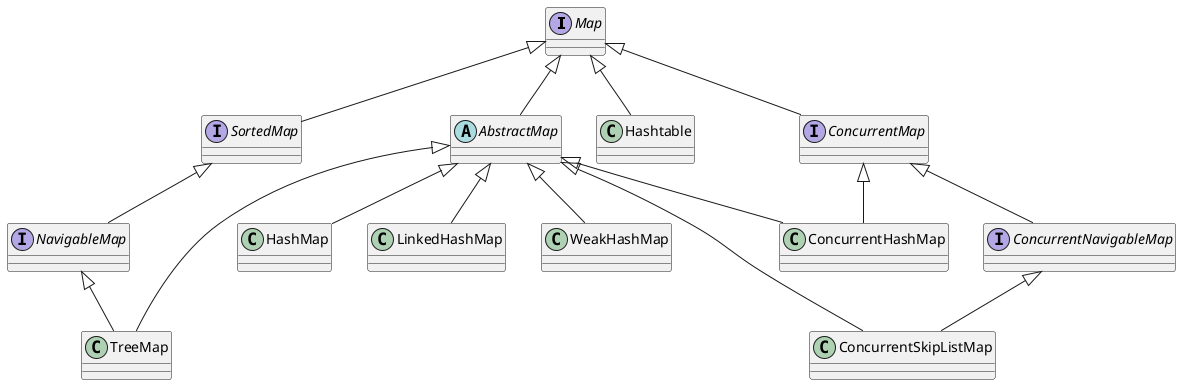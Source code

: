 @startuml

interface Map
abstract AbstractMap
class HashMap
interface ConcurrentMap
class LinkedHashMap
class WeakHashMap
class Hashtable
interface SortedMap
interface NavigableMap
class TreeMap
interface ConcurrentNavigableMap
class ConcurrentSkipListMap
class ConcurrentHashMap

Map <|-- AbstractMap
Map <|-- ConcurrentMap
Map <|-- SortedMap
Map <|-- Hashtable

AbstractMap <|-- HashMap
SortedMap <|-- NavigableMap

NavigableMap <|-- TreeMap
AbstractMap <|-- TreeMap

ConcurrentMap <|-- ConcurrentNavigableMap

AbstractMap <|-- ConcurrentSkipListMap
ConcurrentNavigableMap <|-- ConcurrentSkipListMap

AbstractMap <|-- WeakHashMap

AbstractMap <|-- LinkedHashMap

AbstractMap <|-- ConcurrentHashMap
ConcurrentMap <|-- ConcurrentHashMap
@enduml